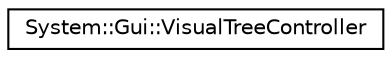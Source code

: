 digraph G
{
  edge [fontname="Helvetica",fontsize="10",labelfontname="Helvetica",labelfontsize="10"];
  node [fontname="Helvetica",fontsize="10",shape=record];
  rankdir="LR";
  Node1 [label="System::Gui::VisualTreeController",height=0.2,width=0.4,color="black", fillcolor="white", style="filled",URL="$class_system_1_1_gui_1_1_visual_tree_controller.html"];
}
